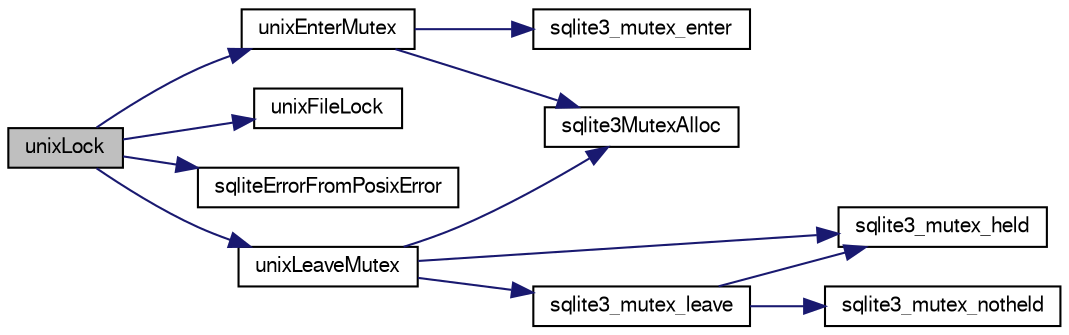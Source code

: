 digraph "unixLock"
{
  edge [fontname="FreeSans",fontsize="10",labelfontname="FreeSans",labelfontsize="10"];
  node [fontname="FreeSans",fontsize="10",shape=record];
  rankdir="LR";
  Node847480 [label="unixLock",height=0.2,width=0.4,color="black", fillcolor="grey75", style="filled", fontcolor="black"];
  Node847480 -> Node847481 [color="midnightblue",fontsize="10",style="solid",fontname="FreeSans"];
  Node847481 [label="unixEnterMutex",height=0.2,width=0.4,color="black", fillcolor="white", style="filled",URL="$sqlite3_8c.html#acd88d7bdc7f79108edc83ac379d3181f"];
  Node847481 -> Node847482 [color="midnightblue",fontsize="10",style="solid",fontname="FreeSans"];
  Node847482 [label="sqlite3_mutex_enter",height=0.2,width=0.4,color="black", fillcolor="white", style="filled",URL="$sqlite3_8c.html#a1c12cde690bd89f104de5cbad12a6bf5"];
  Node847481 -> Node847483 [color="midnightblue",fontsize="10",style="solid",fontname="FreeSans"];
  Node847483 [label="sqlite3MutexAlloc",height=0.2,width=0.4,color="black", fillcolor="white", style="filled",URL="$sqlite3_8c.html#a0e3f432ee581f6876b590e7ad7e84e19"];
  Node847480 -> Node847484 [color="midnightblue",fontsize="10",style="solid",fontname="FreeSans"];
  Node847484 [label="unixFileLock",height=0.2,width=0.4,color="black", fillcolor="white", style="filled",URL="$sqlite3_8c.html#a0f54f8c3ccab69b612496aa857e49a1b"];
  Node847480 -> Node847485 [color="midnightblue",fontsize="10",style="solid",fontname="FreeSans"];
  Node847485 [label="sqliteErrorFromPosixError",height=0.2,width=0.4,color="black", fillcolor="white", style="filled",URL="$sqlite3_8c.html#a7b96b9e451b820cf5061400544842387"];
  Node847480 -> Node847486 [color="midnightblue",fontsize="10",style="solid",fontname="FreeSans"];
  Node847486 [label="unixLeaveMutex",height=0.2,width=0.4,color="black", fillcolor="white", style="filled",URL="$sqlite3_8c.html#acd189e7befeaa8d370808bcb6c22f339"];
  Node847486 -> Node847487 [color="midnightblue",fontsize="10",style="solid",fontname="FreeSans"];
  Node847487 [label="sqlite3_mutex_leave",height=0.2,width=0.4,color="black", fillcolor="white", style="filled",URL="$sqlite3_8c.html#a5838d235601dbd3c1fa993555c6bcc93"];
  Node847487 -> Node847488 [color="midnightblue",fontsize="10",style="solid",fontname="FreeSans"];
  Node847488 [label="sqlite3_mutex_held",height=0.2,width=0.4,color="black", fillcolor="white", style="filled",URL="$sqlite3_8c.html#acf77da68932b6bc163c5e68547ecc3e7"];
  Node847487 -> Node847489 [color="midnightblue",fontsize="10",style="solid",fontname="FreeSans"];
  Node847489 [label="sqlite3_mutex_notheld",height=0.2,width=0.4,color="black", fillcolor="white", style="filled",URL="$sqlite3_8c.html#a83967c837c1c000d3b5adcfaa688f5dc"];
  Node847486 -> Node847483 [color="midnightblue",fontsize="10",style="solid",fontname="FreeSans"];
  Node847486 -> Node847488 [color="midnightblue",fontsize="10",style="solid",fontname="FreeSans"];
}
